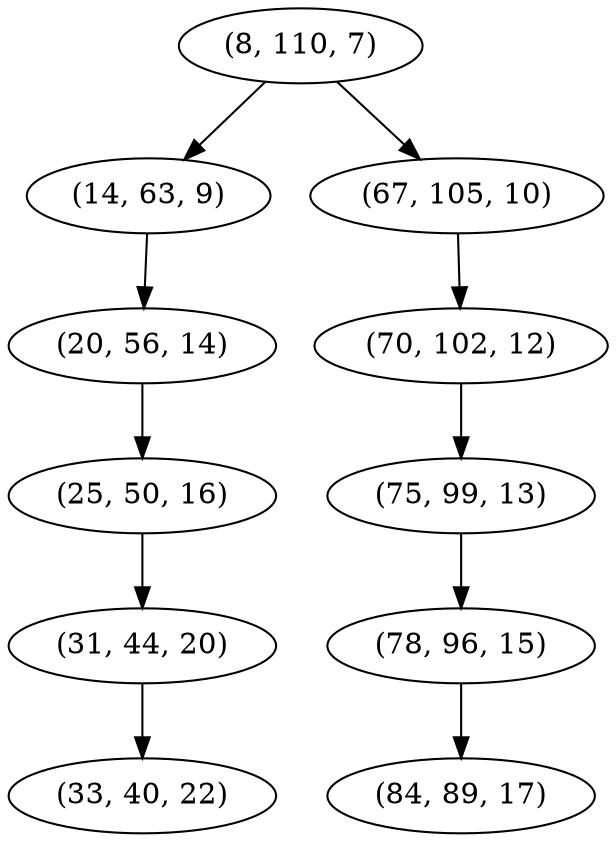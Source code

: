 digraph tree {
    "(8, 110, 7)";
    "(14, 63, 9)";
    "(20, 56, 14)";
    "(25, 50, 16)";
    "(31, 44, 20)";
    "(33, 40, 22)";
    "(67, 105, 10)";
    "(70, 102, 12)";
    "(75, 99, 13)";
    "(78, 96, 15)";
    "(84, 89, 17)";
    "(8, 110, 7)" -> "(14, 63, 9)";
    "(8, 110, 7)" -> "(67, 105, 10)";
    "(14, 63, 9)" -> "(20, 56, 14)";
    "(20, 56, 14)" -> "(25, 50, 16)";
    "(25, 50, 16)" -> "(31, 44, 20)";
    "(31, 44, 20)" -> "(33, 40, 22)";
    "(67, 105, 10)" -> "(70, 102, 12)";
    "(70, 102, 12)" -> "(75, 99, 13)";
    "(75, 99, 13)" -> "(78, 96, 15)";
    "(78, 96, 15)" -> "(84, 89, 17)";
}
